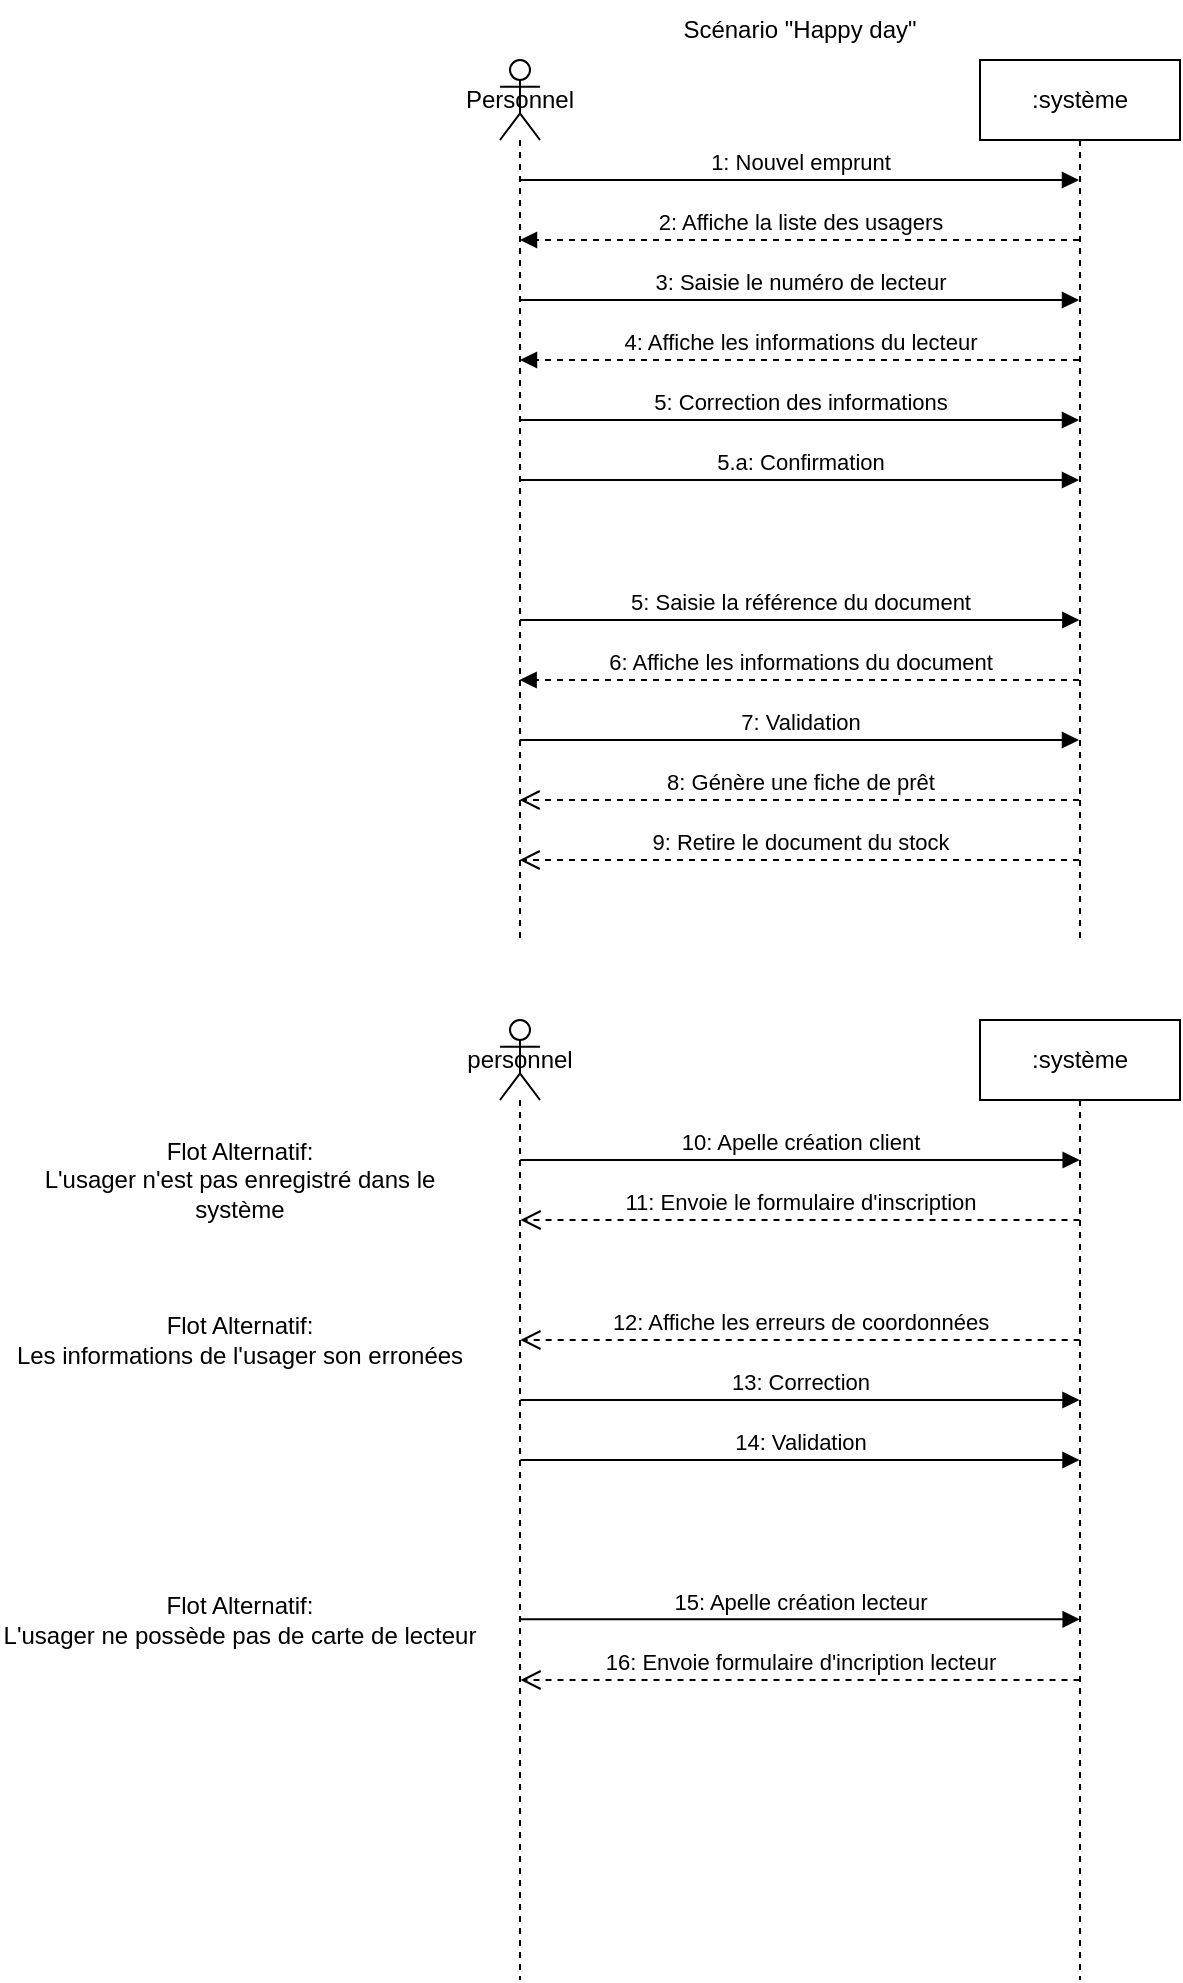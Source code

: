 <mxfile version="22.1.2" type="device">
  <diagram name="Page-1" id="acYfCNslp4RXIbU5z5HF">
    <mxGraphModel dx="724" dy="494" grid="1" gridSize="10" guides="1" tooltips="1" connect="1" arrows="1" fold="1" page="1" pageScale="1" pageWidth="827" pageHeight="1169" math="0" shadow="0">
      <root>
        <mxCell id="0" />
        <mxCell id="1" parent="0" />
        <mxCell id="h8FOu51G0vFTDpfw8E58-1" value="Personnel" style="shape=umlLifeline;perimeter=lifelinePerimeter;whiteSpace=wrap;html=1;container=1;dropTarget=0;collapsible=0;recursiveResize=0;outlineConnect=0;portConstraint=eastwest;newEdgeStyle={&quot;curved&quot;:0,&quot;rounded&quot;:0};participant=umlActor;size=40;" vertex="1" parent="1">
          <mxGeometry x="450" y="120" width="20" height="440" as="geometry" />
        </mxCell>
        <mxCell id="h8FOu51G0vFTDpfw8E58-2" value=":système" style="shape=umlLifeline;perimeter=lifelinePerimeter;whiteSpace=wrap;html=1;container=1;dropTarget=0;collapsible=0;recursiveResize=0;outlineConnect=0;portConstraint=eastwest;newEdgeStyle={&quot;curved&quot;:0,&quot;rounded&quot;:0};" vertex="1" parent="1">
          <mxGeometry x="690" y="120" width="100" height="440" as="geometry" />
        </mxCell>
        <mxCell id="h8FOu51G0vFTDpfw8E58-5" value="1: Nouvel emprunt" style="html=1;verticalAlign=bottom;endArrow=block;curved=0;rounded=0;" edge="1" parent="1" source="h8FOu51G0vFTDpfw8E58-1" target="h8FOu51G0vFTDpfw8E58-2">
          <mxGeometry width="80" relative="1" as="geometry">
            <mxPoint x="490" y="260" as="sourcePoint" />
            <mxPoint x="570" y="260" as="targetPoint" />
            <Array as="points">
              <mxPoint x="590" y="180" />
            </Array>
          </mxGeometry>
        </mxCell>
        <mxCell id="h8FOu51G0vFTDpfw8E58-6" value="2: Affiche la liste des usagers" style="html=1;verticalAlign=bottom;endArrow=block;curved=0;rounded=0;dashed=1;" edge="1" parent="1" source="h8FOu51G0vFTDpfw8E58-2" target="h8FOu51G0vFTDpfw8E58-1">
          <mxGeometry width="80" relative="1" as="geometry">
            <mxPoint x="540" y="300" as="sourcePoint" />
            <mxPoint x="620" y="300" as="targetPoint" />
            <Array as="points">
              <mxPoint x="600" y="210" />
            </Array>
          </mxGeometry>
        </mxCell>
        <mxCell id="h8FOu51G0vFTDpfw8E58-7" value="3: Saisie le numéro de lecteur" style="html=1;verticalAlign=bottom;endArrow=block;curved=0;rounded=0;" edge="1" parent="1" source="h8FOu51G0vFTDpfw8E58-1" target="h8FOu51G0vFTDpfw8E58-2">
          <mxGeometry width="80" relative="1" as="geometry">
            <mxPoint x="540" y="300" as="sourcePoint" />
            <mxPoint x="620" y="300" as="targetPoint" />
            <Array as="points">
              <mxPoint x="590" y="240" />
            </Array>
          </mxGeometry>
        </mxCell>
        <mxCell id="h8FOu51G0vFTDpfw8E58-8" value="4: Affiche les informations du lecteur" style="html=1;verticalAlign=bottom;endArrow=block;curved=0;rounded=0;dashed=1;" edge="1" parent="1" source="h8FOu51G0vFTDpfw8E58-2" target="h8FOu51G0vFTDpfw8E58-1">
          <mxGeometry width="80" relative="1" as="geometry">
            <mxPoint x="540" y="300" as="sourcePoint" />
            <mxPoint x="620" y="300" as="targetPoint" />
            <Array as="points">
              <mxPoint x="610" y="270" />
            </Array>
          </mxGeometry>
        </mxCell>
        <mxCell id="h8FOu51G0vFTDpfw8E58-9" value="5: Saisie la référence du document" style="html=1;verticalAlign=bottom;endArrow=block;curved=0;rounded=0;" edge="1" parent="1">
          <mxGeometry x="0.001" width="80" relative="1" as="geometry">
            <mxPoint x="460.0" y="400" as="sourcePoint" />
            <mxPoint x="739.69" y="400" as="targetPoint" />
            <Array as="points" />
            <mxPoint as="offset" />
          </mxGeometry>
        </mxCell>
        <mxCell id="h8FOu51G0vFTDpfw8E58-10" value="6: Affiche les informations du document" style="html=1;verticalAlign=bottom;endArrow=block;curved=0;rounded=0;dashed=1;" edge="1" parent="1">
          <mxGeometry width="80" relative="1" as="geometry">
            <mxPoint x="739.5" y="430.0" as="sourcePoint" />
            <mxPoint x="459.81" y="430.0" as="targetPoint" />
            <Array as="points">
              <mxPoint x="610" y="430" />
            </Array>
          </mxGeometry>
        </mxCell>
        <mxCell id="h8FOu51G0vFTDpfw8E58-12" value="5: Correction des informations" style="html=1;verticalAlign=bottom;endArrow=block;curved=0;rounded=0;" edge="1" parent="1">
          <mxGeometry width="80" relative="1" as="geometry">
            <mxPoint x="459.81" y="300.0" as="sourcePoint" />
            <mxPoint x="739.5" y="300.0" as="targetPoint" />
          </mxGeometry>
        </mxCell>
        <mxCell id="h8FOu51G0vFTDpfw8E58-13" value="5.a: Confirmation" style="html=1;verticalAlign=bottom;endArrow=block;curved=0;rounded=0;" edge="1" parent="1">
          <mxGeometry width="80" relative="1" as="geometry">
            <mxPoint x="459.81" y="330.0" as="sourcePoint" />
            <mxPoint x="739.5" y="330.0" as="targetPoint" />
          </mxGeometry>
        </mxCell>
        <mxCell id="h8FOu51G0vFTDpfw8E58-14" value="7: Validation" style="html=1;verticalAlign=bottom;endArrow=block;curved=0;rounded=0;" edge="1" parent="1">
          <mxGeometry x="0.003" width="80" relative="1" as="geometry">
            <mxPoint x="459.81" y="460" as="sourcePoint" />
            <mxPoint x="739.5" y="460" as="targetPoint" />
            <mxPoint as="offset" />
          </mxGeometry>
        </mxCell>
        <mxCell id="h8FOu51G0vFTDpfw8E58-15" value="8: Génère une fiche de prêt" style="html=1;verticalAlign=bottom;endArrow=open;dashed=1;endSize=8;curved=0;rounded=0;" edge="1" parent="1">
          <mxGeometry x="0.001" relative="1" as="geometry">
            <mxPoint x="739.5" y="490" as="sourcePoint" />
            <mxPoint x="459.81" y="490" as="targetPoint" />
            <mxPoint as="offset" />
          </mxGeometry>
        </mxCell>
        <mxCell id="h8FOu51G0vFTDpfw8E58-16" value="9: Retire le document du stock" style="html=1;verticalAlign=bottom;endArrow=open;dashed=1;endSize=8;curved=0;rounded=0;" edge="1" parent="1">
          <mxGeometry relative="1" as="geometry">
            <mxPoint x="739.5" y="520" as="sourcePoint" />
            <mxPoint x="459.81" y="520" as="targetPoint" />
          </mxGeometry>
        </mxCell>
        <mxCell id="h8FOu51G0vFTDpfw8E58-17" value="Scénario &quot;Happy day&quot;" style="text;strokeColor=none;align=center;fillColor=none;html=1;verticalAlign=middle;whiteSpace=wrap;rounded=0;" vertex="1" parent="1">
          <mxGeometry x="520" y="90" width="160" height="30" as="geometry" />
        </mxCell>
        <mxCell id="h8FOu51G0vFTDpfw8E58-18" value="personnel" style="shape=umlLifeline;perimeter=lifelinePerimeter;whiteSpace=wrap;html=1;container=1;dropTarget=0;collapsible=0;recursiveResize=0;outlineConnect=0;portConstraint=eastwest;newEdgeStyle={&quot;curved&quot;:0,&quot;rounded&quot;:0};participant=umlActor;" vertex="1" parent="1">
          <mxGeometry x="450" y="600" width="20" height="480" as="geometry" />
        </mxCell>
        <mxCell id="h8FOu51G0vFTDpfw8E58-19" value=":système" style="shape=umlLifeline;perimeter=lifelinePerimeter;whiteSpace=wrap;html=1;container=1;dropTarget=0;collapsible=0;recursiveResize=0;outlineConnect=0;portConstraint=eastwest;newEdgeStyle={&quot;curved&quot;:0,&quot;rounded&quot;:0};" vertex="1" parent="1">
          <mxGeometry x="690" y="600" width="100" height="480" as="geometry" />
        </mxCell>
        <mxCell id="h8FOu51G0vFTDpfw8E58-20" value="10: Apelle création client" style="html=1;verticalAlign=bottom;endArrow=block;curved=0;rounded=0;" edge="1" parent="1">
          <mxGeometry width="80" relative="1" as="geometry">
            <mxPoint x="460.15" y="670" as="sourcePoint" />
            <mxPoint x="739.84" y="670" as="targetPoint" />
          </mxGeometry>
        </mxCell>
        <mxCell id="h8FOu51G0vFTDpfw8E58-21" value="11: Envoie le formulaire d&#39;inscription" style="html=1;verticalAlign=bottom;endArrow=open;dashed=1;endSize=8;curved=0;rounded=0;" edge="1" parent="1">
          <mxGeometry x="-0.002" relative="1" as="geometry">
            <mxPoint x="739.75" y="700" as="sourcePoint" />
            <mxPoint x="460.25" y="700" as="targetPoint" />
            <mxPoint as="offset" />
          </mxGeometry>
        </mxCell>
        <mxCell id="h8FOu51G0vFTDpfw8E58-23" value="12: Affiche les erreurs de coordonnées" style="html=1;verticalAlign=bottom;endArrow=open;dashed=1;endSize=8;curved=0;rounded=0;" edge="1" parent="1">
          <mxGeometry relative="1" as="geometry">
            <mxPoint x="739.84" y="760" as="sourcePoint" />
            <mxPoint x="460.15" y="760" as="targetPoint" />
          </mxGeometry>
        </mxCell>
        <mxCell id="h8FOu51G0vFTDpfw8E58-24" value="13: Correction" style="html=1;verticalAlign=bottom;endArrow=block;curved=0;rounded=0;" edge="1" parent="1">
          <mxGeometry width="80" relative="1" as="geometry">
            <mxPoint x="460.25" y="790" as="sourcePoint" />
            <mxPoint x="739.75" y="790" as="targetPoint" />
          </mxGeometry>
        </mxCell>
        <mxCell id="h8FOu51G0vFTDpfw8E58-25" value="14: Validation" style="html=1;verticalAlign=bottom;endArrow=block;curved=0;rounded=0;" edge="1" parent="1">
          <mxGeometry width="80" relative="1" as="geometry">
            <mxPoint x="460.25" y="820" as="sourcePoint" />
            <mxPoint x="739.75" y="820" as="targetPoint" />
          </mxGeometry>
        </mxCell>
        <mxCell id="h8FOu51G0vFTDpfw8E58-26" value="Flot Alternatif:&lt;br&gt;L&#39;usager n&#39;est pas enregistré dans le système" style="text;strokeColor=none;align=center;fillColor=none;html=1;verticalAlign=middle;whiteSpace=wrap;rounded=0;" vertex="1" parent="1">
          <mxGeometry x="200" y="660" width="240" height="40" as="geometry" />
        </mxCell>
        <mxCell id="h8FOu51G0vFTDpfw8E58-28" value="Flot Alternatif:&lt;br&gt;Les informations de l&#39;usager son erronées" style="text;strokeColor=none;align=center;fillColor=none;html=1;verticalAlign=middle;whiteSpace=wrap;rounded=0;" vertex="1" parent="1">
          <mxGeometry x="200" y="740" width="240" height="40" as="geometry" />
        </mxCell>
        <mxCell id="h8FOu51G0vFTDpfw8E58-29" value="Flot Alternatif:&lt;br&gt;L&#39;usager ne possède pas de carte de lecteur" style="text;strokeColor=none;align=center;fillColor=none;html=1;verticalAlign=middle;whiteSpace=wrap;rounded=0;" vertex="1" parent="1">
          <mxGeometry x="200" y="880" width="240" height="40" as="geometry" />
        </mxCell>
        <mxCell id="h8FOu51G0vFTDpfw8E58-30" value="15: Apelle création lecteur" style="html=1;verticalAlign=bottom;endArrow=block;curved=0;rounded=0;" edge="1" parent="1">
          <mxGeometry width="80" relative="1" as="geometry">
            <mxPoint x="460.15" y="899.66" as="sourcePoint" />
            <mxPoint x="739.84" y="899.66" as="targetPoint" />
          </mxGeometry>
        </mxCell>
        <mxCell id="h8FOu51G0vFTDpfw8E58-31" value="16: Envoie formulaire d&#39;incription lecteur" style="html=1;verticalAlign=bottom;endArrow=open;dashed=1;endSize=8;curved=0;rounded=0;" edge="1" parent="1">
          <mxGeometry relative="1" as="geometry">
            <mxPoint x="739.75" y="930" as="sourcePoint" />
            <mxPoint x="460.25" y="930" as="targetPoint" />
          </mxGeometry>
        </mxCell>
      </root>
    </mxGraphModel>
  </diagram>
</mxfile>

